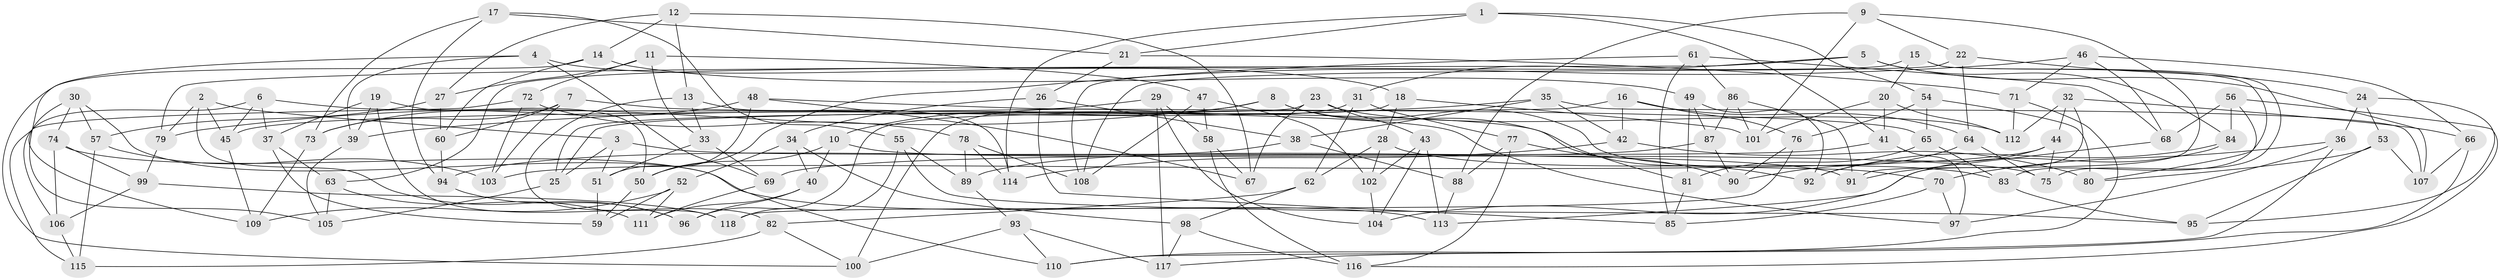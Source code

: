 // Generated by graph-tools (version 1.1) at 2025/26/03/09/25 03:26:53]
// undirected, 118 vertices, 236 edges
graph export_dot {
graph [start="1"]
  node [color=gray90,style=filled];
  1;
  2;
  3;
  4;
  5;
  6;
  7;
  8;
  9;
  10;
  11;
  12;
  13;
  14;
  15;
  16;
  17;
  18;
  19;
  20;
  21;
  22;
  23;
  24;
  25;
  26;
  27;
  28;
  29;
  30;
  31;
  32;
  33;
  34;
  35;
  36;
  37;
  38;
  39;
  40;
  41;
  42;
  43;
  44;
  45;
  46;
  47;
  48;
  49;
  50;
  51;
  52;
  53;
  54;
  55;
  56;
  57;
  58;
  59;
  60;
  61;
  62;
  63;
  64;
  65;
  66;
  67;
  68;
  69;
  70;
  71;
  72;
  73;
  74;
  75;
  76;
  77;
  78;
  79;
  80;
  81;
  82;
  83;
  84;
  85;
  86;
  87;
  88;
  89;
  90;
  91;
  92;
  93;
  94;
  95;
  96;
  97;
  98;
  99;
  100;
  101;
  102;
  103;
  104;
  105;
  106;
  107;
  108;
  109;
  110;
  111;
  112;
  113;
  114;
  115;
  116;
  117;
  118;
  1 -- 114;
  1 -- 54;
  1 -- 41;
  1 -- 21;
  2 -- 45;
  2 -- 96;
  2 -- 79;
  2 -- 3;
  3 -- 91;
  3 -- 51;
  3 -- 25;
  4 -- 69;
  4 -- 105;
  4 -- 18;
  4 -- 39;
  5 -- 107;
  5 -- 79;
  5 -- 31;
  5 -- 84;
  6 -- 45;
  6 -- 37;
  6 -- 106;
  6 -- 97;
  7 -- 103;
  7 -- 73;
  7 -- 60;
  7 -- 92;
  8 -- 79;
  8 -- 81;
  8 -- 70;
  8 -- 10;
  9 -- 22;
  9 -- 88;
  9 -- 101;
  9 -- 91;
  10 -- 50;
  10 -- 75;
  10 -- 40;
  11 -- 27;
  11 -- 47;
  11 -- 72;
  11 -- 33;
  12 -- 13;
  12 -- 27;
  12 -- 14;
  12 -- 67;
  13 -- 118;
  13 -- 33;
  13 -- 114;
  14 -- 100;
  14 -- 60;
  14 -- 49;
  15 -- 75;
  15 -- 83;
  15 -- 63;
  15 -- 20;
  16 -- 64;
  16 -- 76;
  16 -- 42;
  16 -- 25;
  17 -- 55;
  17 -- 21;
  17 -- 94;
  17 -- 73;
  18 -- 96;
  18 -- 28;
  18 -- 101;
  19 -- 37;
  19 -- 50;
  19 -- 39;
  19 -- 82;
  20 -- 41;
  20 -- 112;
  20 -- 101;
  21 -- 71;
  21 -- 26;
  22 -- 64;
  22 -- 24;
  22 -- 108;
  23 -- 25;
  23 -- 112;
  23 -- 67;
  23 -- 43;
  24 -- 95;
  24 -- 36;
  24 -- 53;
  25 -- 105;
  26 -- 38;
  26 -- 85;
  26 -- 34;
  27 -- 57;
  27 -- 60;
  28 -- 102;
  28 -- 62;
  28 -- 83;
  29 -- 58;
  29 -- 104;
  29 -- 117;
  29 -- 45;
  30 -- 57;
  30 -- 110;
  30 -- 109;
  30 -- 74;
  31 -- 100;
  31 -- 77;
  31 -- 62;
  32 -- 113;
  32 -- 112;
  32 -- 66;
  32 -- 44;
  33 -- 69;
  33 -- 51;
  34 -- 52;
  34 -- 40;
  34 -- 98;
  35 -- 38;
  35 -- 42;
  35 -- 39;
  35 -- 107;
  36 -- 110;
  36 -- 70;
  36 -- 97;
  37 -- 59;
  37 -- 63;
  38 -- 94;
  38 -- 88;
  39 -- 105;
  40 -- 96;
  40 -- 111;
  41 -- 97;
  41 -- 69;
  42 -- 114;
  42 -- 80;
  43 -- 113;
  43 -- 102;
  43 -- 104;
  44 -- 92;
  44 -- 103;
  44 -- 75;
  45 -- 109;
  46 -- 68;
  46 -- 71;
  46 -- 66;
  46 -- 50;
  47 -- 108;
  47 -- 58;
  47 -- 102;
  48 -- 67;
  48 -- 51;
  48 -- 65;
  48 -- 73;
  49 -- 92;
  49 -- 87;
  49 -- 81;
  50 -- 59;
  51 -- 59;
  52 -- 59;
  52 -- 111;
  52 -- 109;
  53 -- 80;
  53 -- 95;
  53 -- 107;
  54 -- 65;
  54 -- 76;
  54 -- 80;
  55 -- 118;
  55 -- 95;
  55 -- 89;
  56 -- 68;
  56 -- 80;
  56 -- 84;
  56 -- 116;
  57 -- 115;
  57 -- 103;
  58 -- 116;
  58 -- 67;
  60 -- 94;
  61 -- 85;
  61 -- 108;
  61 -- 68;
  61 -- 86;
  62 -- 82;
  62 -- 98;
  63 -- 105;
  63 -- 111;
  64 -- 75;
  64 -- 90;
  65 -- 83;
  65 -- 81;
  66 -- 107;
  66 -- 117;
  68 -- 91;
  69 -- 111;
  70 -- 85;
  70 -- 97;
  71 -- 112;
  71 -- 110;
  72 -- 78;
  72 -- 115;
  72 -- 103;
  73 -- 109;
  74 -- 106;
  74 -- 99;
  74 -- 113;
  76 -- 118;
  76 -- 90;
  77 -- 88;
  77 -- 90;
  77 -- 116;
  78 -- 114;
  78 -- 108;
  78 -- 89;
  79 -- 99;
  81 -- 85;
  82 -- 100;
  82 -- 115;
  83 -- 95;
  84 -- 92;
  84 -- 104;
  86 -- 91;
  86 -- 101;
  86 -- 87;
  87 -- 90;
  87 -- 89;
  88 -- 113;
  89 -- 93;
  93 -- 110;
  93 -- 117;
  93 -- 100;
  94 -- 96;
  98 -- 117;
  98 -- 116;
  99 -- 118;
  99 -- 106;
  102 -- 104;
  106 -- 115;
}

